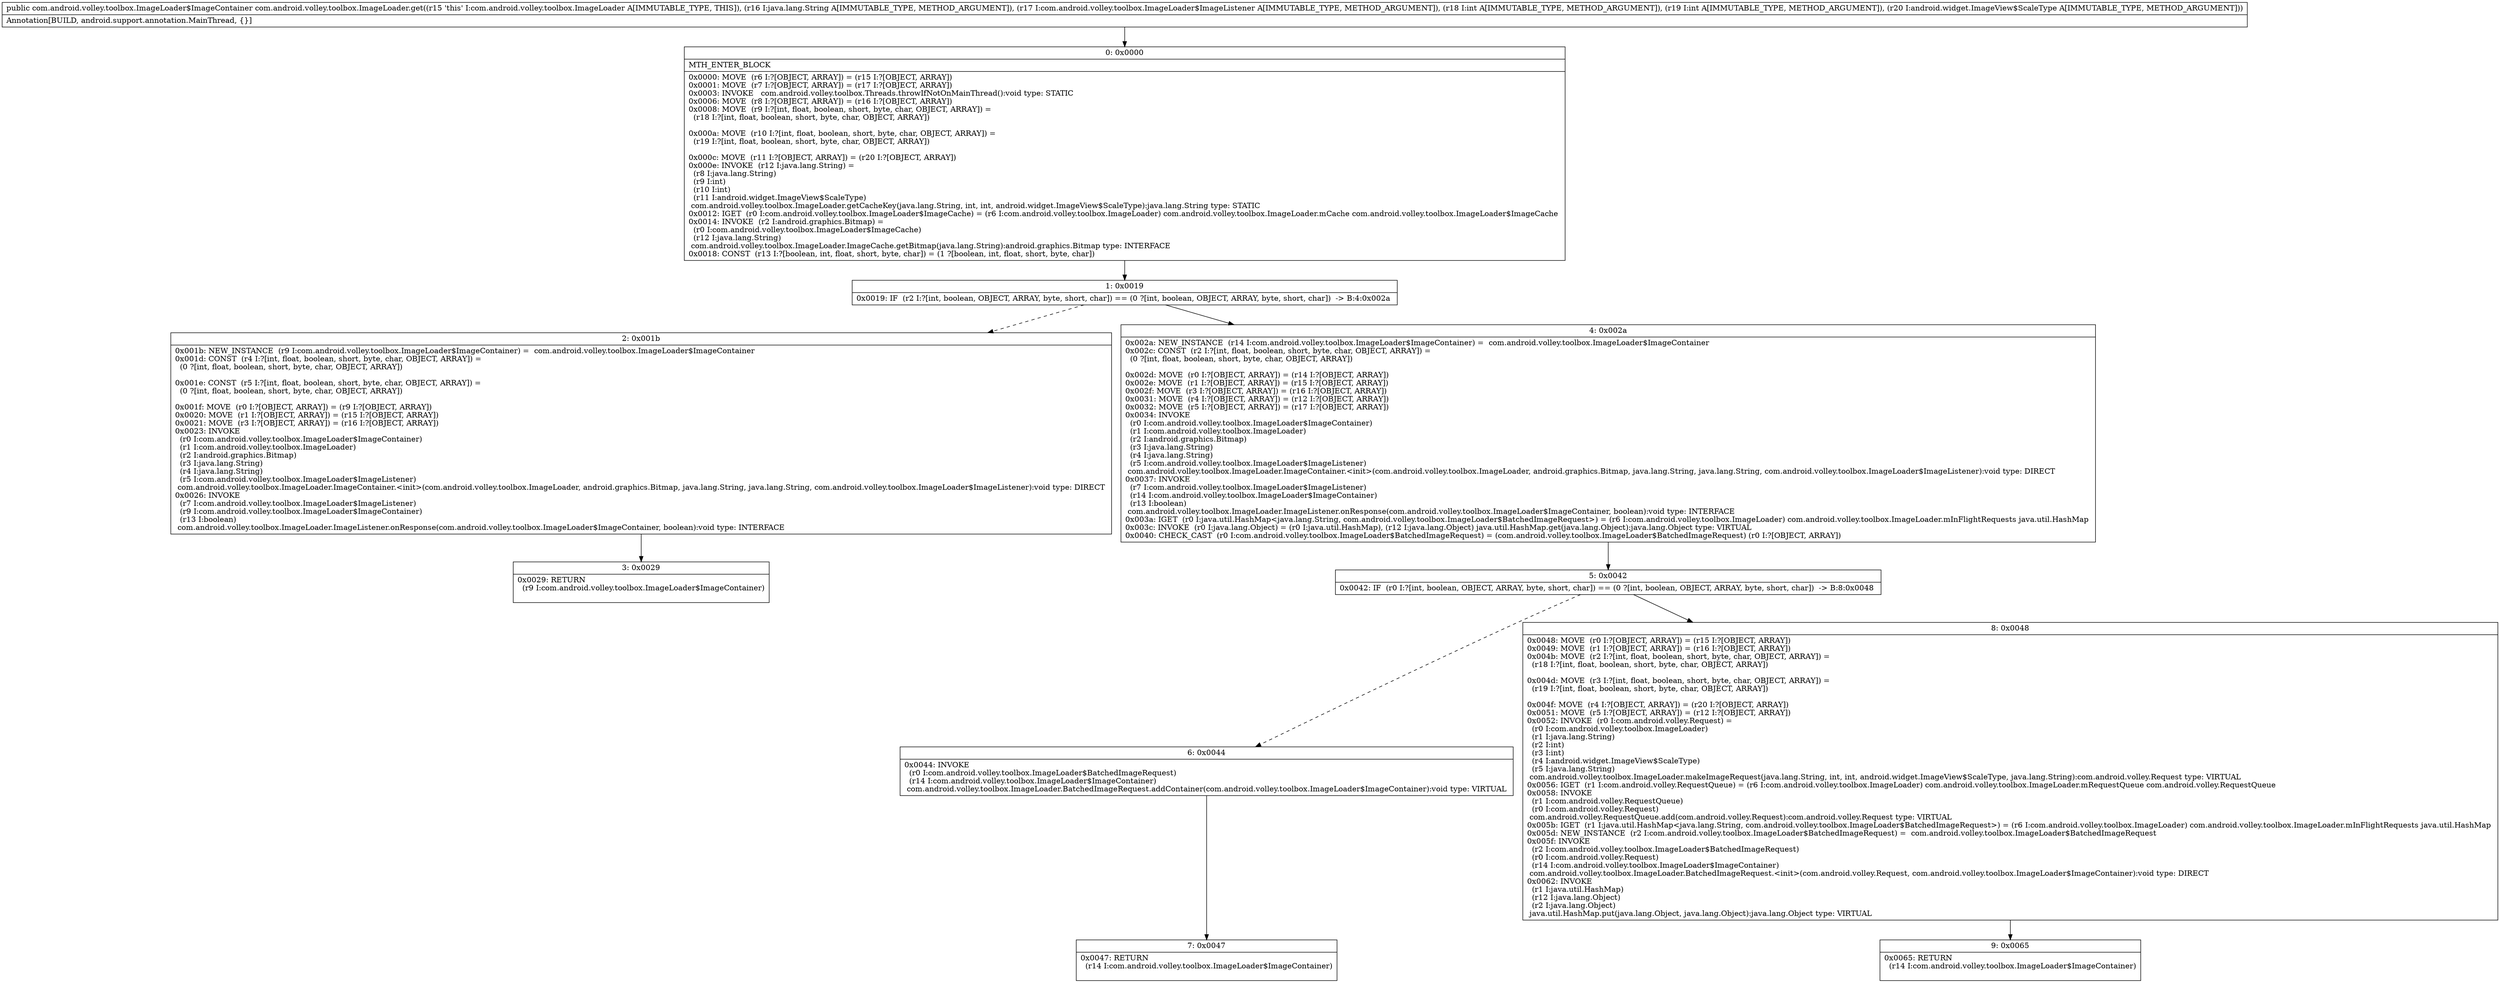 digraph "CFG forcom.android.volley.toolbox.ImageLoader.get(Ljava\/lang\/String;Lcom\/android\/volley\/toolbox\/ImageLoader$ImageListener;IILandroid\/widget\/ImageView$ScaleType;)Lcom\/android\/volley\/toolbox\/ImageLoader$ImageContainer;" {
Node_0 [shape=record,label="{0\:\ 0x0000|MTH_ENTER_BLOCK\l|0x0000: MOVE  (r6 I:?[OBJECT, ARRAY]) = (r15 I:?[OBJECT, ARRAY]) \l0x0001: MOVE  (r7 I:?[OBJECT, ARRAY]) = (r17 I:?[OBJECT, ARRAY]) \l0x0003: INVOKE   com.android.volley.toolbox.Threads.throwIfNotOnMainThread():void type: STATIC \l0x0006: MOVE  (r8 I:?[OBJECT, ARRAY]) = (r16 I:?[OBJECT, ARRAY]) \l0x0008: MOVE  (r9 I:?[int, float, boolean, short, byte, char, OBJECT, ARRAY]) = \l  (r18 I:?[int, float, boolean, short, byte, char, OBJECT, ARRAY])\l \l0x000a: MOVE  (r10 I:?[int, float, boolean, short, byte, char, OBJECT, ARRAY]) = \l  (r19 I:?[int, float, boolean, short, byte, char, OBJECT, ARRAY])\l \l0x000c: MOVE  (r11 I:?[OBJECT, ARRAY]) = (r20 I:?[OBJECT, ARRAY]) \l0x000e: INVOKE  (r12 I:java.lang.String) = \l  (r8 I:java.lang.String)\l  (r9 I:int)\l  (r10 I:int)\l  (r11 I:android.widget.ImageView$ScaleType)\l com.android.volley.toolbox.ImageLoader.getCacheKey(java.lang.String, int, int, android.widget.ImageView$ScaleType):java.lang.String type: STATIC \l0x0012: IGET  (r0 I:com.android.volley.toolbox.ImageLoader$ImageCache) = (r6 I:com.android.volley.toolbox.ImageLoader) com.android.volley.toolbox.ImageLoader.mCache com.android.volley.toolbox.ImageLoader$ImageCache \l0x0014: INVOKE  (r2 I:android.graphics.Bitmap) = \l  (r0 I:com.android.volley.toolbox.ImageLoader$ImageCache)\l  (r12 I:java.lang.String)\l com.android.volley.toolbox.ImageLoader.ImageCache.getBitmap(java.lang.String):android.graphics.Bitmap type: INTERFACE \l0x0018: CONST  (r13 I:?[boolean, int, float, short, byte, char]) = (1 ?[boolean, int, float, short, byte, char]) \l}"];
Node_1 [shape=record,label="{1\:\ 0x0019|0x0019: IF  (r2 I:?[int, boolean, OBJECT, ARRAY, byte, short, char]) == (0 ?[int, boolean, OBJECT, ARRAY, byte, short, char])  \-\> B:4:0x002a \l}"];
Node_2 [shape=record,label="{2\:\ 0x001b|0x001b: NEW_INSTANCE  (r9 I:com.android.volley.toolbox.ImageLoader$ImageContainer) =  com.android.volley.toolbox.ImageLoader$ImageContainer \l0x001d: CONST  (r4 I:?[int, float, boolean, short, byte, char, OBJECT, ARRAY]) = \l  (0 ?[int, float, boolean, short, byte, char, OBJECT, ARRAY])\l \l0x001e: CONST  (r5 I:?[int, float, boolean, short, byte, char, OBJECT, ARRAY]) = \l  (0 ?[int, float, boolean, short, byte, char, OBJECT, ARRAY])\l \l0x001f: MOVE  (r0 I:?[OBJECT, ARRAY]) = (r9 I:?[OBJECT, ARRAY]) \l0x0020: MOVE  (r1 I:?[OBJECT, ARRAY]) = (r15 I:?[OBJECT, ARRAY]) \l0x0021: MOVE  (r3 I:?[OBJECT, ARRAY]) = (r16 I:?[OBJECT, ARRAY]) \l0x0023: INVOKE  \l  (r0 I:com.android.volley.toolbox.ImageLoader$ImageContainer)\l  (r1 I:com.android.volley.toolbox.ImageLoader)\l  (r2 I:android.graphics.Bitmap)\l  (r3 I:java.lang.String)\l  (r4 I:java.lang.String)\l  (r5 I:com.android.volley.toolbox.ImageLoader$ImageListener)\l com.android.volley.toolbox.ImageLoader.ImageContainer.\<init\>(com.android.volley.toolbox.ImageLoader, android.graphics.Bitmap, java.lang.String, java.lang.String, com.android.volley.toolbox.ImageLoader$ImageListener):void type: DIRECT \l0x0026: INVOKE  \l  (r7 I:com.android.volley.toolbox.ImageLoader$ImageListener)\l  (r9 I:com.android.volley.toolbox.ImageLoader$ImageContainer)\l  (r13 I:boolean)\l com.android.volley.toolbox.ImageLoader.ImageListener.onResponse(com.android.volley.toolbox.ImageLoader$ImageContainer, boolean):void type: INTERFACE \l}"];
Node_3 [shape=record,label="{3\:\ 0x0029|0x0029: RETURN  \l  (r9 I:com.android.volley.toolbox.ImageLoader$ImageContainer)\l \l}"];
Node_4 [shape=record,label="{4\:\ 0x002a|0x002a: NEW_INSTANCE  (r14 I:com.android.volley.toolbox.ImageLoader$ImageContainer) =  com.android.volley.toolbox.ImageLoader$ImageContainer \l0x002c: CONST  (r2 I:?[int, float, boolean, short, byte, char, OBJECT, ARRAY]) = \l  (0 ?[int, float, boolean, short, byte, char, OBJECT, ARRAY])\l \l0x002d: MOVE  (r0 I:?[OBJECT, ARRAY]) = (r14 I:?[OBJECT, ARRAY]) \l0x002e: MOVE  (r1 I:?[OBJECT, ARRAY]) = (r15 I:?[OBJECT, ARRAY]) \l0x002f: MOVE  (r3 I:?[OBJECT, ARRAY]) = (r16 I:?[OBJECT, ARRAY]) \l0x0031: MOVE  (r4 I:?[OBJECT, ARRAY]) = (r12 I:?[OBJECT, ARRAY]) \l0x0032: MOVE  (r5 I:?[OBJECT, ARRAY]) = (r17 I:?[OBJECT, ARRAY]) \l0x0034: INVOKE  \l  (r0 I:com.android.volley.toolbox.ImageLoader$ImageContainer)\l  (r1 I:com.android.volley.toolbox.ImageLoader)\l  (r2 I:android.graphics.Bitmap)\l  (r3 I:java.lang.String)\l  (r4 I:java.lang.String)\l  (r5 I:com.android.volley.toolbox.ImageLoader$ImageListener)\l com.android.volley.toolbox.ImageLoader.ImageContainer.\<init\>(com.android.volley.toolbox.ImageLoader, android.graphics.Bitmap, java.lang.String, java.lang.String, com.android.volley.toolbox.ImageLoader$ImageListener):void type: DIRECT \l0x0037: INVOKE  \l  (r7 I:com.android.volley.toolbox.ImageLoader$ImageListener)\l  (r14 I:com.android.volley.toolbox.ImageLoader$ImageContainer)\l  (r13 I:boolean)\l com.android.volley.toolbox.ImageLoader.ImageListener.onResponse(com.android.volley.toolbox.ImageLoader$ImageContainer, boolean):void type: INTERFACE \l0x003a: IGET  (r0 I:java.util.HashMap\<java.lang.String, com.android.volley.toolbox.ImageLoader$BatchedImageRequest\>) = (r6 I:com.android.volley.toolbox.ImageLoader) com.android.volley.toolbox.ImageLoader.mInFlightRequests java.util.HashMap \l0x003c: INVOKE  (r0 I:java.lang.Object) = (r0 I:java.util.HashMap), (r12 I:java.lang.Object) java.util.HashMap.get(java.lang.Object):java.lang.Object type: VIRTUAL \l0x0040: CHECK_CAST  (r0 I:com.android.volley.toolbox.ImageLoader$BatchedImageRequest) = (com.android.volley.toolbox.ImageLoader$BatchedImageRequest) (r0 I:?[OBJECT, ARRAY]) \l}"];
Node_5 [shape=record,label="{5\:\ 0x0042|0x0042: IF  (r0 I:?[int, boolean, OBJECT, ARRAY, byte, short, char]) == (0 ?[int, boolean, OBJECT, ARRAY, byte, short, char])  \-\> B:8:0x0048 \l}"];
Node_6 [shape=record,label="{6\:\ 0x0044|0x0044: INVOKE  \l  (r0 I:com.android.volley.toolbox.ImageLoader$BatchedImageRequest)\l  (r14 I:com.android.volley.toolbox.ImageLoader$ImageContainer)\l com.android.volley.toolbox.ImageLoader.BatchedImageRequest.addContainer(com.android.volley.toolbox.ImageLoader$ImageContainer):void type: VIRTUAL \l}"];
Node_7 [shape=record,label="{7\:\ 0x0047|0x0047: RETURN  \l  (r14 I:com.android.volley.toolbox.ImageLoader$ImageContainer)\l \l}"];
Node_8 [shape=record,label="{8\:\ 0x0048|0x0048: MOVE  (r0 I:?[OBJECT, ARRAY]) = (r15 I:?[OBJECT, ARRAY]) \l0x0049: MOVE  (r1 I:?[OBJECT, ARRAY]) = (r16 I:?[OBJECT, ARRAY]) \l0x004b: MOVE  (r2 I:?[int, float, boolean, short, byte, char, OBJECT, ARRAY]) = \l  (r18 I:?[int, float, boolean, short, byte, char, OBJECT, ARRAY])\l \l0x004d: MOVE  (r3 I:?[int, float, boolean, short, byte, char, OBJECT, ARRAY]) = \l  (r19 I:?[int, float, boolean, short, byte, char, OBJECT, ARRAY])\l \l0x004f: MOVE  (r4 I:?[OBJECT, ARRAY]) = (r20 I:?[OBJECT, ARRAY]) \l0x0051: MOVE  (r5 I:?[OBJECT, ARRAY]) = (r12 I:?[OBJECT, ARRAY]) \l0x0052: INVOKE  (r0 I:com.android.volley.Request) = \l  (r0 I:com.android.volley.toolbox.ImageLoader)\l  (r1 I:java.lang.String)\l  (r2 I:int)\l  (r3 I:int)\l  (r4 I:android.widget.ImageView$ScaleType)\l  (r5 I:java.lang.String)\l com.android.volley.toolbox.ImageLoader.makeImageRequest(java.lang.String, int, int, android.widget.ImageView$ScaleType, java.lang.String):com.android.volley.Request type: VIRTUAL \l0x0056: IGET  (r1 I:com.android.volley.RequestQueue) = (r6 I:com.android.volley.toolbox.ImageLoader) com.android.volley.toolbox.ImageLoader.mRequestQueue com.android.volley.RequestQueue \l0x0058: INVOKE  \l  (r1 I:com.android.volley.RequestQueue)\l  (r0 I:com.android.volley.Request)\l com.android.volley.RequestQueue.add(com.android.volley.Request):com.android.volley.Request type: VIRTUAL \l0x005b: IGET  (r1 I:java.util.HashMap\<java.lang.String, com.android.volley.toolbox.ImageLoader$BatchedImageRequest\>) = (r6 I:com.android.volley.toolbox.ImageLoader) com.android.volley.toolbox.ImageLoader.mInFlightRequests java.util.HashMap \l0x005d: NEW_INSTANCE  (r2 I:com.android.volley.toolbox.ImageLoader$BatchedImageRequest) =  com.android.volley.toolbox.ImageLoader$BatchedImageRequest \l0x005f: INVOKE  \l  (r2 I:com.android.volley.toolbox.ImageLoader$BatchedImageRequest)\l  (r0 I:com.android.volley.Request)\l  (r14 I:com.android.volley.toolbox.ImageLoader$ImageContainer)\l com.android.volley.toolbox.ImageLoader.BatchedImageRequest.\<init\>(com.android.volley.Request, com.android.volley.toolbox.ImageLoader$ImageContainer):void type: DIRECT \l0x0062: INVOKE  \l  (r1 I:java.util.HashMap)\l  (r12 I:java.lang.Object)\l  (r2 I:java.lang.Object)\l java.util.HashMap.put(java.lang.Object, java.lang.Object):java.lang.Object type: VIRTUAL \l}"];
Node_9 [shape=record,label="{9\:\ 0x0065|0x0065: RETURN  \l  (r14 I:com.android.volley.toolbox.ImageLoader$ImageContainer)\l \l}"];
MethodNode[shape=record,label="{public com.android.volley.toolbox.ImageLoader$ImageContainer com.android.volley.toolbox.ImageLoader.get((r15 'this' I:com.android.volley.toolbox.ImageLoader A[IMMUTABLE_TYPE, THIS]), (r16 I:java.lang.String A[IMMUTABLE_TYPE, METHOD_ARGUMENT]), (r17 I:com.android.volley.toolbox.ImageLoader$ImageListener A[IMMUTABLE_TYPE, METHOD_ARGUMENT]), (r18 I:int A[IMMUTABLE_TYPE, METHOD_ARGUMENT]), (r19 I:int A[IMMUTABLE_TYPE, METHOD_ARGUMENT]), (r20 I:android.widget.ImageView$ScaleType A[IMMUTABLE_TYPE, METHOD_ARGUMENT]))  | Annotation[BUILD, android.support.annotation.MainThread, \{\}]\l}"];
MethodNode -> Node_0;
Node_0 -> Node_1;
Node_1 -> Node_2[style=dashed];
Node_1 -> Node_4;
Node_2 -> Node_3;
Node_4 -> Node_5;
Node_5 -> Node_6[style=dashed];
Node_5 -> Node_8;
Node_6 -> Node_7;
Node_8 -> Node_9;
}

